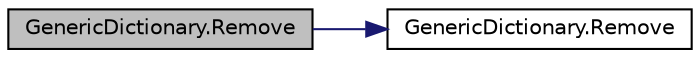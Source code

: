 digraph "GenericDictionary.Remove"
{
 // INTERACTIVE_SVG=YES
 // LATEX_PDF_SIZE
  edge [fontname="Helvetica",fontsize="10",labelfontname="Helvetica",labelfontsize="10"];
  node [fontname="Helvetica",fontsize="10",shape=record];
  rankdir="LR";
  Node1 [label="GenericDictionary.Remove",height=0.2,width=0.4,color="black", fillcolor="grey75", style="filled", fontcolor="black",tooltip=" "];
  Node1 -> Node2 [color="midnightblue",fontsize="10",style="solid",fontname="Helvetica"];
  Node2 [label="GenericDictionary.Remove",height=0.2,width=0.4,color="black", fillcolor="white", style="filled",URL="$class_generic_dictionary.html#acb60c1c04eaf193894e672a903d4d7c9",tooltip=" "];
}
